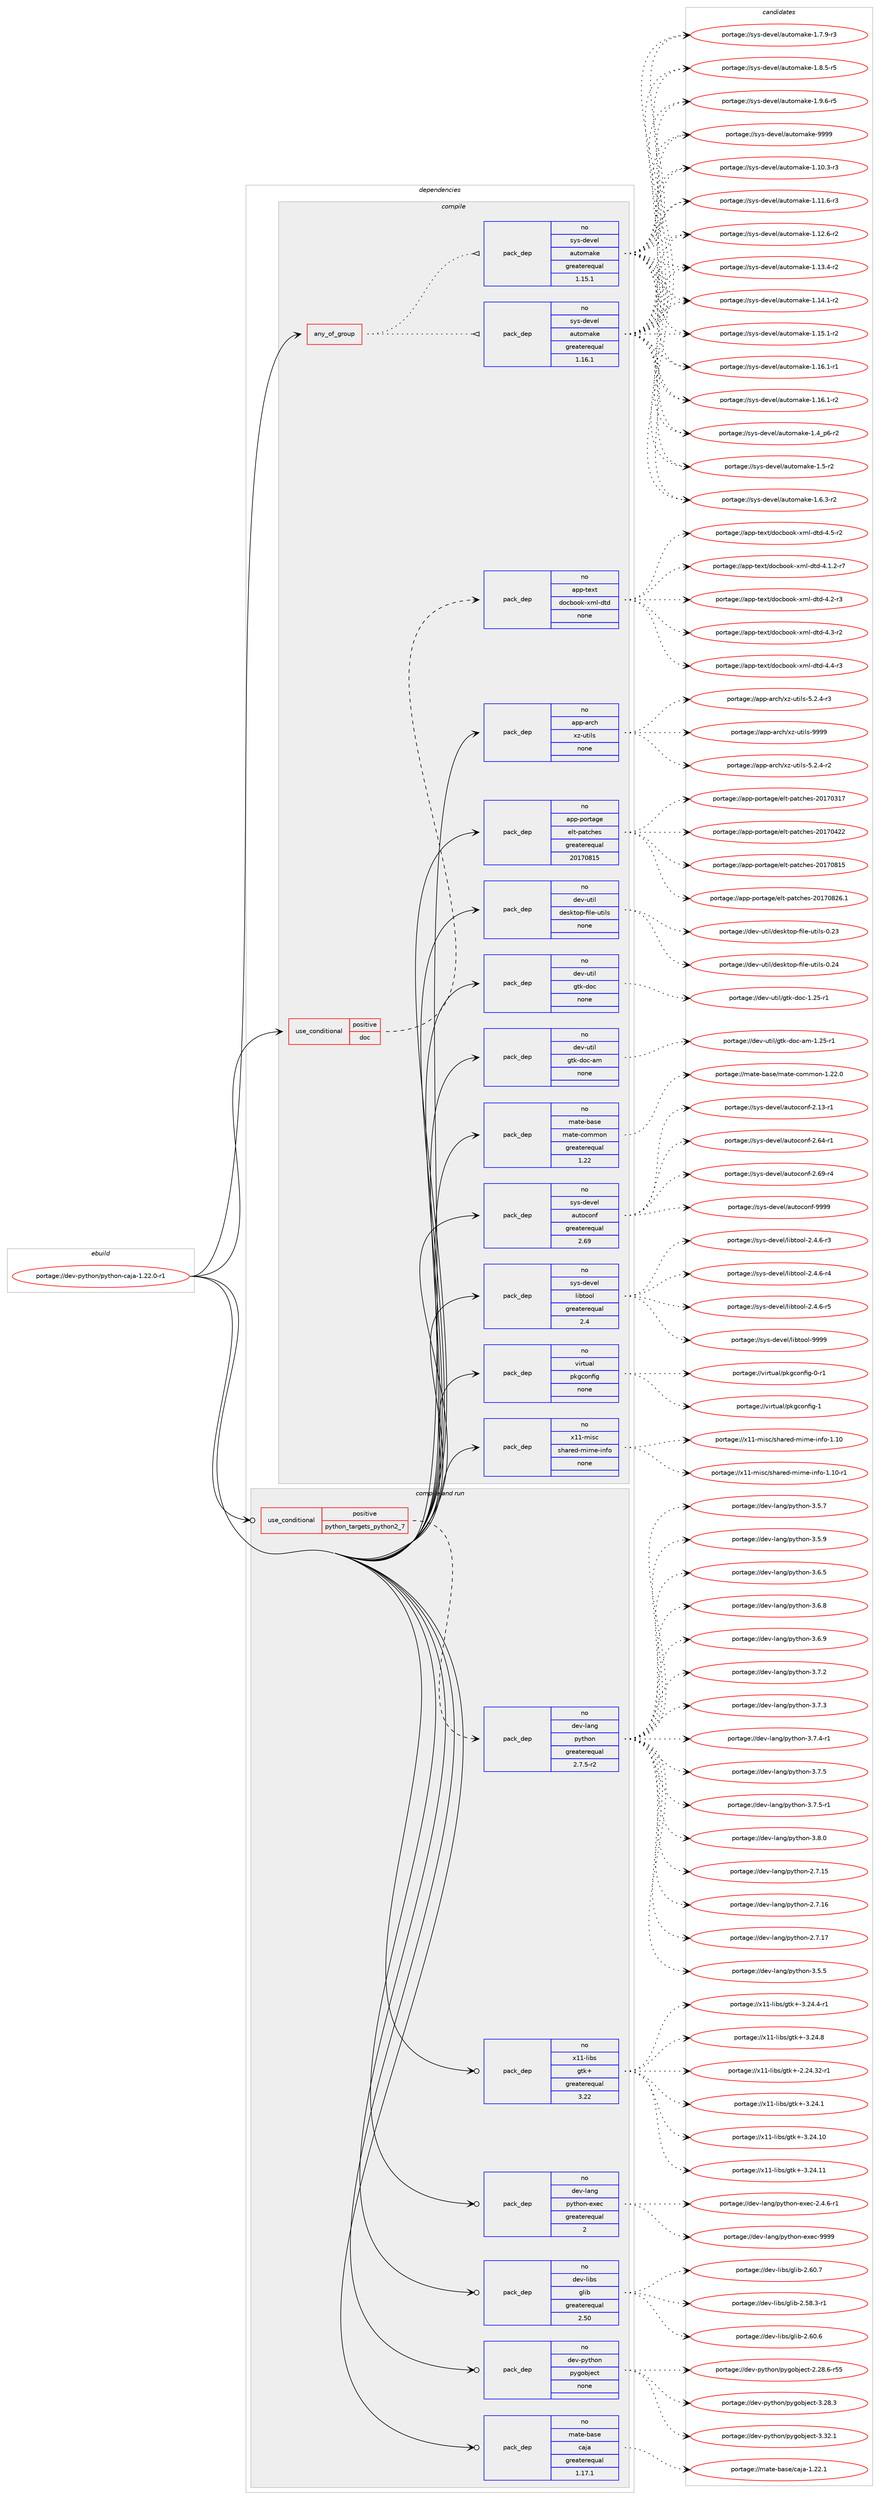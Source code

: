 digraph prolog {

# *************
# Graph options
# *************

newrank=true;
concentrate=true;
compound=true;
graph [rankdir=LR,fontname=Helvetica,fontsize=10,ranksep=1.5];#, ranksep=2.5, nodesep=0.2];
edge  [arrowhead=vee];
node  [fontname=Helvetica,fontsize=10];

# **********
# The ebuild
# **********

subgraph cluster_leftcol {
color=gray;
rank=same;
label=<<i>ebuild</i>>;
id [label="portage://dev-python/python-caja-1.22.0-r1", color=red, width=4, href="../dev-python/python-caja-1.22.0-r1.svg"];
}

# ****************
# The dependencies
# ****************

subgraph cluster_midcol {
color=gray;
label=<<i>dependencies</i>>;
subgraph cluster_compile {
fillcolor="#eeeeee";
style=filled;
label=<<i>compile</i>>;
subgraph any3318 {
dependency165356 [label=<<TABLE BORDER="0" CELLBORDER="1" CELLSPACING="0" CELLPADDING="4"><TR><TD CELLPADDING="10">any_of_group</TD></TR></TABLE>>, shape=none, color=red];subgraph pack125328 {
dependency165357 [label=<<TABLE BORDER="0" CELLBORDER="1" CELLSPACING="0" CELLPADDING="4" WIDTH="220"><TR><TD ROWSPAN="6" CELLPADDING="30">pack_dep</TD></TR><TR><TD WIDTH="110">no</TD></TR><TR><TD>sys-devel</TD></TR><TR><TD>automake</TD></TR><TR><TD>greaterequal</TD></TR><TR><TD>1.16.1</TD></TR></TABLE>>, shape=none, color=blue];
}
dependency165356:e -> dependency165357:w [weight=20,style="dotted",arrowhead="oinv"];
subgraph pack125329 {
dependency165358 [label=<<TABLE BORDER="0" CELLBORDER="1" CELLSPACING="0" CELLPADDING="4" WIDTH="220"><TR><TD ROWSPAN="6" CELLPADDING="30">pack_dep</TD></TR><TR><TD WIDTH="110">no</TD></TR><TR><TD>sys-devel</TD></TR><TR><TD>automake</TD></TR><TR><TD>greaterequal</TD></TR><TR><TD>1.15.1</TD></TR></TABLE>>, shape=none, color=blue];
}
dependency165356:e -> dependency165358:w [weight=20,style="dotted",arrowhead="oinv"];
}
id:e -> dependency165356:w [weight=20,style="solid",arrowhead="vee"];
subgraph cond36638 {
dependency165359 [label=<<TABLE BORDER="0" CELLBORDER="1" CELLSPACING="0" CELLPADDING="4"><TR><TD ROWSPAN="3" CELLPADDING="10">use_conditional</TD></TR><TR><TD>positive</TD></TR><TR><TD>doc</TD></TR></TABLE>>, shape=none, color=red];
subgraph pack125330 {
dependency165360 [label=<<TABLE BORDER="0" CELLBORDER="1" CELLSPACING="0" CELLPADDING="4" WIDTH="220"><TR><TD ROWSPAN="6" CELLPADDING="30">pack_dep</TD></TR><TR><TD WIDTH="110">no</TD></TR><TR><TD>app-text</TD></TR><TR><TD>docbook-xml-dtd</TD></TR><TR><TD>none</TD></TR><TR><TD></TD></TR></TABLE>>, shape=none, color=blue];
}
dependency165359:e -> dependency165360:w [weight=20,style="dashed",arrowhead="vee"];
}
id:e -> dependency165359:w [weight=20,style="solid",arrowhead="vee"];
subgraph pack125331 {
dependency165361 [label=<<TABLE BORDER="0" CELLBORDER="1" CELLSPACING="0" CELLPADDING="4" WIDTH="220"><TR><TD ROWSPAN="6" CELLPADDING="30">pack_dep</TD></TR><TR><TD WIDTH="110">no</TD></TR><TR><TD>app-arch</TD></TR><TR><TD>xz-utils</TD></TR><TR><TD>none</TD></TR><TR><TD></TD></TR></TABLE>>, shape=none, color=blue];
}
id:e -> dependency165361:w [weight=20,style="solid",arrowhead="vee"];
subgraph pack125332 {
dependency165362 [label=<<TABLE BORDER="0" CELLBORDER="1" CELLSPACING="0" CELLPADDING="4" WIDTH="220"><TR><TD ROWSPAN="6" CELLPADDING="30">pack_dep</TD></TR><TR><TD WIDTH="110">no</TD></TR><TR><TD>app-portage</TD></TR><TR><TD>elt-patches</TD></TR><TR><TD>greaterequal</TD></TR><TR><TD>20170815</TD></TR></TABLE>>, shape=none, color=blue];
}
id:e -> dependency165362:w [weight=20,style="solid",arrowhead="vee"];
subgraph pack125333 {
dependency165363 [label=<<TABLE BORDER="0" CELLBORDER="1" CELLSPACING="0" CELLPADDING="4" WIDTH="220"><TR><TD ROWSPAN="6" CELLPADDING="30">pack_dep</TD></TR><TR><TD WIDTH="110">no</TD></TR><TR><TD>dev-util</TD></TR><TR><TD>desktop-file-utils</TD></TR><TR><TD>none</TD></TR><TR><TD></TD></TR></TABLE>>, shape=none, color=blue];
}
id:e -> dependency165363:w [weight=20,style="solid",arrowhead="vee"];
subgraph pack125334 {
dependency165364 [label=<<TABLE BORDER="0" CELLBORDER="1" CELLSPACING="0" CELLPADDING="4" WIDTH="220"><TR><TD ROWSPAN="6" CELLPADDING="30">pack_dep</TD></TR><TR><TD WIDTH="110">no</TD></TR><TR><TD>dev-util</TD></TR><TR><TD>gtk-doc</TD></TR><TR><TD>none</TD></TR><TR><TD></TD></TR></TABLE>>, shape=none, color=blue];
}
id:e -> dependency165364:w [weight=20,style="solid",arrowhead="vee"];
subgraph pack125335 {
dependency165365 [label=<<TABLE BORDER="0" CELLBORDER="1" CELLSPACING="0" CELLPADDING="4" WIDTH="220"><TR><TD ROWSPAN="6" CELLPADDING="30">pack_dep</TD></TR><TR><TD WIDTH="110">no</TD></TR><TR><TD>dev-util</TD></TR><TR><TD>gtk-doc-am</TD></TR><TR><TD>none</TD></TR><TR><TD></TD></TR></TABLE>>, shape=none, color=blue];
}
id:e -> dependency165365:w [weight=20,style="solid",arrowhead="vee"];
subgraph pack125336 {
dependency165366 [label=<<TABLE BORDER="0" CELLBORDER="1" CELLSPACING="0" CELLPADDING="4" WIDTH="220"><TR><TD ROWSPAN="6" CELLPADDING="30">pack_dep</TD></TR><TR><TD WIDTH="110">no</TD></TR><TR><TD>mate-base</TD></TR><TR><TD>mate-common</TD></TR><TR><TD>greaterequal</TD></TR><TR><TD>1.22</TD></TR></TABLE>>, shape=none, color=blue];
}
id:e -> dependency165366:w [weight=20,style="solid",arrowhead="vee"];
subgraph pack125337 {
dependency165367 [label=<<TABLE BORDER="0" CELLBORDER="1" CELLSPACING="0" CELLPADDING="4" WIDTH="220"><TR><TD ROWSPAN="6" CELLPADDING="30">pack_dep</TD></TR><TR><TD WIDTH="110">no</TD></TR><TR><TD>sys-devel</TD></TR><TR><TD>autoconf</TD></TR><TR><TD>greaterequal</TD></TR><TR><TD>2.69</TD></TR></TABLE>>, shape=none, color=blue];
}
id:e -> dependency165367:w [weight=20,style="solid",arrowhead="vee"];
subgraph pack125338 {
dependency165368 [label=<<TABLE BORDER="0" CELLBORDER="1" CELLSPACING="0" CELLPADDING="4" WIDTH="220"><TR><TD ROWSPAN="6" CELLPADDING="30">pack_dep</TD></TR><TR><TD WIDTH="110">no</TD></TR><TR><TD>sys-devel</TD></TR><TR><TD>libtool</TD></TR><TR><TD>greaterequal</TD></TR><TR><TD>2.4</TD></TR></TABLE>>, shape=none, color=blue];
}
id:e -> dependency165368:w [weight=20,style="solid",arrowhead="vee"];
subgraph pack125339 {
dependency165369 [label=<<TABLE BORDER="0" CELLBORDER="1" CELLSPACING="0" CELLPADDING="4" WIDTH="220"><TR><TD ROWSPAN="6" CELLPADDING="30">pack_dep</TD></TR><TR><TD WIDTH="110">no</TD></TR><TR><TD>virtual</TD></TR><TR><TD>pkgconfig</TD></TR><TR><TD>none</TD></TR><TR><TD></TD></TR></TABLE>>, shape=none, color=blue];
}
id:e -> dependency165369:w [weight=20,style="solid",arrowhead="vee"];
subgraph pack125340 {
dependency165370 [label=<<TABLE BORDER="0" CELLBORDER="1" CELLSPACING="0" CELLPADDING="4" WIDTH="220"><TR><TD ROWSPAN="6" CELLPADDING="30">pack_dep</TD></TR><TR><TD WIDTH="110">no</TD></TR><TR><TD>x11-misc</TD></TR><TR><TD>shared-mime-info</TD></TR><TR><TD>none</TD></TR><TR><TD></TD></TR></TABLE>>, shape=none, color=blue];
}
id:e -> dependency165370:w [weight=20,style="solid",arrowhead="vee"];
}
subgraph cluster_compileandrun {
fillcolor="#eeeeee";
style=filled;
label=<<i>compile and run</i>>;
subgraph cond36639 {
dependency165371 [label=<<TABLE BORDER="0" CELLBORDER="1" CELLSPACING="0" CELLPADDING="4"><TR><TD ROWSPAN="3" CELLPADDING="10">use_conditional</TD></TR><TR><TD>positive</TD></TR><TR><TD>python_targets_python2_7</TD></TR></TABLE>>, shape=none, color=red];
subgraph pack125341 {
dependency165372 [label=<<TABLE BORDER="0" CELLBORDER="1" CELLSPACING="0" CELLPADDING="4" WIDTH="220"><TR><TD ROWSPAN="6" CELLPADDING="30">pack_dep</TD></TR><TR><TD WIDTH="110">no</TD></TR><TR><TD>dev-lang</TD></TR><TR><TD>python</TD></TR><TR><TD>greaterequal</TD></TR><TR><TD>2.7.5-r2</TD></TR></TABLE>>, shape=none, color=blue];
}
dependency165371:e -> dependency165372:w [weight=20,style="dashed",arrowhead="vee"];
}
id:e -> dependency165371:w [weight=20,style="solid",arrowhead="odotvee"];
subgraph pack125342 {
dependency165373 [label=<<TABLE BORDER="0" CELLBORDER="1" CELLSPACING="0" CELLPADDING="4" WIDTH="220"><TR><TD ROWSPAN="6" CELLPADDING="30">pack_dep</TD></TR><TR><TD WIDTH="110">no</TD></TR><TR><TD>dev-lang</TD></TR><TR><TD>python-exec</TD></TR><TR><TD>greaterequal</TD></TR><TR><TD>2</TD></TR></TABLE>>, shape=none, color=blue];
}
id:e -> dependency165373:w [weight=20,style="solid",arrowhead="odotvee"];
subgraph pack125343 {
dependency165374 [label=<<TABLE BORDER="0" CELLBORDER="1" CELLSPACING="0" CELLPADDING="4" WIDTH="220"><TR><TD ROWSPAN="6" CELLPADDING="30">pack_dep</TD></TR><TR><TD WIDTH="110">no</TD></TR><TR><TD>dev-libs</TD></TR><TR><TD>glib</TD></TR><TR><TD>greaterequal</TD></TR><TR><TD>2.50</TD></TR></TABLE>>, shape=none, color=blue];
}
id:e -> dependency165374:w [weight=20,style="solid",arrowhead="odotvee"];
subgraph pack125344 {
dependency165375 [label=<<TABLE BORDER="0" CELLBORDER="1" CELLSPACING="0" CELLPADDING="4" WIDTH="220"><TR><TD ROWSPAN="6" CELLPADDING="30">pack_dep</TD></TR><TR><TD WIDTH="110">no</TD></TR><TR><TD>dev-python</TD></TR><TR><TD>pygobject</TD></TR><TR><TD>none</TD></TR><TR><TD></TD></TR></TABLE>>, shape=none, color=blue];
}
id:e -> dependency165375:w [weight=20,style="solid",arrowhead="odotvee"];
subgraph pack125345 {
dependency165376 [label=<<TABLE BORDER="0" CELLBORDER="1" CELLSPACING="0" CELLPADDING="4" WIDTH="220"><TR><TD ROWSPAN="6" CELLPADDING="30">pack_dep</TD></TR><TR><TD WIDTH="110">no</TD></TR><TR><TD>mate-base</TD></TR><TR><TD>caja</TD></TR><TR><TD>greaterequal</TD></TR><TR><TD>1.17.1</TD></TR></TABLE>>, shape=none, color=blue];
}
id:e -> dependency165376:w [weight=20,style="solid",arrowhead="odotvee"];
subgraph pack125346 {
dependency165377 [label=<<TABLE BORDER="0" CELLBORDER="1" CELLSPACING="0" CELLPADDING="4" WIDTH="220"><TR><TD ROWSPAN="6" CELLPADDING="30">pack_dep</TD></TR><TR><TD WIDTH="110">no</TD></TR><TR><TD>x11-libs</TD></TR><TR><TD>gtk+</TD></TR><TR><TD>greaterequal</TD></TR><TR><TD>3.22</TD></TR></TABLE>>, shape=none, color=blue];
}
id:e -> dependency165377:w [weight=20,style="solid",arrowhead="odotvee"];
}
subgraph cluster_run {
fillcolor="#eeeeee";
style=filled;
label=<<i>run</i>>;
}
}

# **************
# The candidates
# **************

subgraph cluster_choices {
rank=same;
color=gray;
label=<<i>candidates</i>>;

subgraph choice125328 {
color=black;
nodesep=1;
choiceportage11512111545100101118101108479711711611110997107101454946494846514511451 [label="portage://sys-devel/automake-1.10.3-r3", color=red, width=4,href="../sys-devel/automake-1.10.3-r3.svg"];
choiceportage11512111545100101118101108479711711611110997107101454946494946544511451 [label="portage://sys-devel/automake-1.11.6-r3", color=red, width=4,href="../sys-devel/automake-1.11.6-r3.svg"];
choiceportage11512111545100101118101108479711711611110997107101454946495046544511450 [label="portage://sys-devel/automake-1.12.6-r2", color=red, width=4,href="../sys-devel/automake-1.12.6-r2.svg"];
choiceportage11512111545100101118101108479711711611110997107101454946495146524511450 [label="portage://sys-devel/automake-1.13.4-r2", color=red, width=4,href="../sys-devel/automake-1.13.4-r2.svg"];
choiceportage11512111545100101118101108479711711611110997107101454946495246494511450 [label="portage://sys-devel/automake-1.14.1-r2", color=red, width=4,href="../sys-devel/automake-1.14.1-r2.svg"];
choiceportage11512111545100101118101108479711711611110997107101454946495346494511450 [label="portage://sys-devel/automake-1.15.1-r2", color=red, width=4,href="../sys-devel/automake-1.15.1-r2.svg"];
choiceportage11512111545100101118101108479711711611110997107101454946495446494511449 [label="portage://sys-devel/automake-1.16.1-r1", color=red, width=4,href="../sys-devel/automake-1.16.1-r1.svg"];
choiceportage11512111545100101118101108479711711611110997107101454946495446494511450 [label="portage://sys-devel/automake-1.16.1-r2", color=red, width=4,href="../sys-devel/automake-1.16.1-r2.svg"];
choiceportage115121115451001011181011084797117116111109971071014549465295112544511450 [label="portage://sys-devel/automake-1.4_p6-r2", color=red, width=4,href="../sys-devel/automake-1.4_p6-r2.svg"];
choiceportage11512111545100101118101108479711711611110997107101454946534511450 [label="portage://sys-devel/automake-1.5-r2", color=red, width=4,href="../sys-devel/automake-1.5-r2.svg"];
choiceportage115121115451001011181011084797117116111109971071014549465446514511450 [label="portage://sys-devel/automake-1.6.3-r2", color=red, width=4,href="../sys-devel/automake-1.6.3-r2.svg"];
choiceportage115121115451001011181011084797117116111109971071014549465546574511451 [label="portage://sys-devel/automake-1.7.9-r3", color=red, width=4,href="../sys-devel/automake-1.7.9-r3.svg"];
choiceportage115121115451001011181011084797117116111109971071014549465646534511453 [label="portage://sys-devel/automake-1.8.5-r5", color=red, width=4,href="../sys-devel/automake-1.8.5-r5.svg"];
choiceportage115121115451001011181011084797117116111109971071014549465746544511453 [label="portage://sys-devel/automake-1.9.6-r5", color=red, width=4,href="../sys-devel/automake-1.9.6-r5.svg"];
choiceportage115121115451001011181011084797117116111109971071014557575757 [label="portage://sys-devel/automake-9999", color=red, width=4,href="../sys-devel/automake-9999.svg"];
dependency165357:e -> choiceportage11512111545100101118101108479711711611110997107101454946494846514511451:w [style=dotted,weight="100"];
dependency165357:e -> choiceportage11512111545100101118101108479711711611110997107101454946494946544511451:w [style=dotted,weight="100"];
dependency165357:e -> choiceportage11512111545100101118101108479711711611110997107101454946495046544511450:w [style=dotted,weight="100"];
dependency165357:e -> choiceportage11512111545100101118101108479711711611110997107101454946495146524511450:w [style=dotted,weight="100"];
dependency165357:e -> choiceportage11512111545100101118101108479711711611110997107101454946495246494511450:w [style=dotted,weight="100"];
dependency165357:e -> choiceportage11512111545100101118101108479711711611110997107101454946495346494511450:w [style=dotted,weight="100"];
dependency165357:e -> choiceportage11512111545100101118101108479711711611110997107101454946495446494511449:w [style=dotted,weight="100"];
dependency165357:e -> choiceportage11512111545100101118101108479711711611110997107101454946495446494511450:w [style=dotted,weight="100"];
dependency165357:e -> choiceportage115121115451001011181011084797117116111109971071014549465295112544511450:w [style=dotted,weight="100"];
dependency165357:e -> choiceportage11512111545100101118101108479711711611110997107101454946534511450:w [style=dotted,weight="100"];
dependency165357:e -> choiceportage115121115451001011181011084797117116111109971071014549465446514511450:w [style=dotted,weight="100"];
dependency165357:e -> choiceportage115121115451001011181011084797117116111109971071014549465546574511451:w [style=dotted,weight="100"];
dependency165357:e -> choiceportage115121115451001011181011084797117116111109971071014549465646534511453:w [style=dotted,weight="100"];
dependency165357:e -> choiceportage115121115451001011181011084797117116111109971071014549465746544511453:w [style=dotted,weight="100"];
dependency165357:e -> choiceportage115121115451001011181011084797117116111109971071014557575757:w [style=dotted,weight="100"];
}
subgraph choice125329 {
color=black;
nodesep=1;
choiceportage11512111545100101118101108479711711611110997107101454946494846514511451 [label="portage://sys-devel/automake-1.10.3-r3", color=red, width=4,href="../sys-devel/automake-1.10.3-r3.svg"];
choiceportage11512111545100101118101108479711711611110997107101454946494946544511451 [label="portage://sys-devel/automake-1.11.6-r3", color=red, width=4,href="../sys-devel/automake-1.11.6-r3.svg"];
choiceportage11512111545100101118101108479711711611110997107101454946495046544511450 [label="portage://sys-devel/automake-1.12.6-r2", color=red, width=4,href="../sys-devel/automake-1.12.6-r2.svg"];
choiceportage11512111545100101118101108479711711611110997107101454946495146524511450 [label="portage://sys-devel/automake-1.13.4-r2", color=red, width=4,href="../sys-devel/automake-1.13.4-r2.svg"];
choiceportage11512111545100101118101108479711711611110997107101454946495246494511450 [label="portage://sys-devel/automake-1.14.1-r2", color=red, width=4,href="../sys-devel/automake-1.14.1-r2.svg"];
choiceportage11512111545100101118101108479711711611110997107101454946495346494511450 [label="portage://sys-devel/automake-1.15.1-r2", color=red, width=4,href="../sys-devel/automake-1.15.1-r2.svg"];
choiceportage11512111545100101118101108479711711611110997107101454946495446494511449 [label="portage://sys-devel/automake-1.16.1-r1", color=red, width=4,href="../sys-devel/automake-1.16.1-r1.svg"];
choiceportage11512111545100101118101108479711711611110997107101454946495446494511450 [label="portage://sys-devel/automake-1.16.1-r2", color=red, width=4,href="../sys-devel/automake-1.16.1-r2.svg"];
choiceportage115121115451001011181011084797117116111109971071014549465295112544511450 [label="portage://sys-devel/automake-1.4_p6-r2", color=red, width=4,href="../sys-devel/automake-1.4_p6-r2.svg"];
choiceportage11512111545100101118101108479711711611110997107101454946534511450 [label="portage://sys-devel/automake-1.5-r2", color=red, width=4,href="../sys-devel/automake-1.5-r2.svg"];
choiceportage115121115451001011181011084797117116111109971071014549465446514511450 [label="portage://sys-devel/automake-1.6.3-r2", color=red, width=4,href="../sys-devel/automake-1.6.3-r2.svg"];
choiceportage115121115451001011181011084797117116111109971071014549465546574511451 [label="portage://sys-devel/automake-1.7.9-r3", color=red, width=4,href="../sys-devel/automake-1.7.9-r3.svg"];
choiceportage115121115451001011181011084797117116111109971071014549465646534511453 [label="portage://sys-devel/automake-1.8.5-r5", color=red, width=4,href="../sys-devel/automake-1.8.5-r5.svg"];
choiceportage115121115451001011181011084797117116111109971071014549465746544511453 [label="portage://sys-devel/automake-1.9.6-r5", color=red, width=4,href="../sys-devel/automake-1.9.6-r5.svg"];
choiceportage115121115451001011181011084797117116111109971071014557575757 [label="portage://sys-devel/automake-9999", color=red, width=4,href="../sys-devel/automake-9999.svg"];
dependency165358:e -> choiceportage11512111545100101118101108479711711611110997107101454946494846514511451:w [style=dotted,weight="100"];
dependency165358:e -> choiceportage11512111545100101118101108479711711611110997107101454946494946544511451:w [style=dotted,weight="100"];
dependency165358:e -> choiceportage11512111545100101118101108479711711611110997107101454946495046544511450:w [style=dotted,weight="100"];
dependency165358:e -> choiceportage11512111545100101118101108479711711611110997107101454946495146524511450:w [style=dotted,weight="100"];
dependency165358:e -> choiceportage11512111545100101118101108479711711611110997107101454946495246494511450:w [style=dotted,weight="100"];
dependency165358:e -> choiceportage11512111545100101118101108479711711611110997107101454946495346494511450:w [style=dotted,weight="100"];
dependency165358:e -> choiceportage11512111545100101118101108479711711611110997107101454946495446494511449:w [style=dotted,weight="100"];
dependency165358:e -> choiceportage11512111545100101118101108479711711611110997107101454946495446494511450:w [style=dotted,weight="100"];
dependency165358:e -> choiceportage115121115451001011181011084797117116111109971071014549465295112544511450:w [style=dotted,weight="100"];
dependency165358:e -> choiceportage11512111545100101118101108479711711611110997107101454946534511450:w [style=dotted,weight="100"];
dependency165358:e -> choiceportage115121115451001011181011084797117116111109971071014549465446514511450:w [style=dotted,weight="100"];
dependency165358:e -> choiceportage115121115451001011181011084797117116111109971071014549465546574511451:w [style=dotted,weight="100"];
dependency165358:e -> choiceportage115121115451001011181011084797117116111109971071014549465646534511453:w [style=dotted,weight="100"];
dependency165358:e -> choiceportage115121115451001011181011084797117116111109971071014549465746544511453:w [style=dotted,weight="100"];
dependency165358:e -> choiceportage115121115451001011181011084797117116111109971071014557575757:w [style=dotted,weight="100"];
}
subgraph choice125330 {
color=black;
nodesep=1;
choiceportage971121124511610112011647100111999811111110745120109108451001161004552464946504511455 [label="portage://app-text/docbook-xml-dtd-4.1.2-r7", color=red, width=4,href="../app-text/docbook-xml-dtd-4.1.2-r7.svg"];
choiceportage97112112451161011201164710011199981111111074512010910845100116100455246504511451 [label="portage://app-text/docbook-xml-dtd-4.2-r3", color=red, width=4,href="../app-text/docbook-xml-dtd-4.2-r3.svg"];
choiceportage97112112451161011201164710011199981111111074512010910845100116100455246514511450 [label="portage://app-text/docbook-xml-dtd-4.3-r2", color=red, width=4,href="../app-text/docbook-xml-dtd-4.3-r2.svg"];
choiceportage97112112451161011201164710011199981111111074512010910845100116100455246524511451 [label="portage://app-text/docbook-xml-dtd-4.4-r3", color=red, width=4,href="../app-text/docbook-xml-dtd-4.4-r3.svg"];
choiceportage97112112451161011201164710011199981111111074512010910845100116100455246534511450 [label="portage://app-text/docbook-xml-dtd-4.5-r2", color=red, width=4,href="../app-text/docbook-xml-dtd-4.5-r2.svg"];
dependency165360:e -> choiceportage971121124511610112011647100111999811111110745120109108451001161004552464946504511455:w [style=dotted,weight="100"];
dependency165360:e -> choiceportage97112112451161011201164710011199981111111074512010910845100116100455246504511451:w [style=dotted,weight="100"];
dependency165360:e -> choiceportage97112112451161011201164710011199981111111074512010910845100116100455246514511450:w [style=dotted,weight="100"];
dependency165360:e -> choiceportage97112112451161011201164710011199981111111074512010910845100116100455246524511451:w [style=dotted,weight="100"];
dependency165360:e -> choiceportage97112112451161011201164710011199981111111074512010910845100116100455246534511450:w [style=dotted,weight="100"];
}
subgraph choice125331 {
color=black;
nodesep=1;
choiceportage9711211245971149910447120122451171161051081154553465046524511450 [label="portage://app-arch/xz-utils-5.2.4-r2", color=red, width=4,href="../app-arch/xz-utils-5.2.4-r2.svg"];
choiceportage9711211245971149910447120122451171161051081154553465046524511451 [label="portage://app-arch/xz-utils-5.2.4-r3", color=red, width=4,href="../app-arch/xz-utils-5.2.4-r3.svg"];
choiceportage9711211245971149910447120122451171161051081154557575757 [label="portage://app-arch/xz-utils-9999", color=red, width=4,href="../app-arch/xz-utils-9999.svg"];
dependency165361:e -> choiceportage9711211245971149910447120122451171161051081154553465046524511450:w [style=dotted,weight="100"];
dependency165361:e -> choiceportage9711211245971149910447120122451171161051081154553465046524511451:w [style=dotted,weight="100"];
dependency165361:e -> choiceportage9711211245971149910447120122451171161051081154557575757:w [style=dotted,weight="100"];
}
subgraph choice125332 {
color=black;
nodesep=1;
choiceportage97112112451121111141169710310147101108116451129711699104101115455048495548514955 [label="portage://app-portage/elt-patches-20170317", color=red, width=4,href="../app-portage/elt-patches-20170317.svg"];
choiceportage97112112451121111141169710310147101108116451129711699104101115455048495548525050 [label="portage://app-portage/elt-patches-20170422", color=red, width=4,href="../app-portage/elt-patches-20170422.svg"];
choiceportage97112112451121111141169710310147101108116451129711699104101115455048495548564953 [label="portage://app-portage/elt-patches-20170815", color=red, width=4,href="../app-portage/elt-patches-20170815.svg"];
choiceportage971121124511211111411697103101471011081164511297116991041011154550484955485650544649 [label="portage://app-portage/elt-patches-20170826.1", color=red, width=4,href="../app-portage/elt-patches-20170826.1.svg"];
dependency165362:e -> choiceportage97112112451121111141169710310147101108116451129711699104101115455048495548514955:w [style=dotted,weight="100"];
dependency165362:e -> choiceportage97112112451121111141169710310147101108116451129711699104101115455048495548525050:w [style=dotted,weight="100"];
dependency165362:e -> choiceportage97112112451121111141169710310147101108116451129711699104101115455048495548564953:w [style=dotted,weight="100"];
dependency165362:e -> choiceportage971121124511211111411697103101471011081164511297116991041011154550484955485650544649:w [style=dotted,weight="100"];
}
subgraph choice125333 {
color=black;
nodesep=1;
choiceportage100101118451171161051084710010111510711611111245102105108101451171161051081154548465051 [label="portage://dev-util/desktop-file-utils-0.23", color=red, width=4,href="../dev-util/desktop-file-utils-0.23.svg"];
choiceportage100101118451171161051084710010111510711611111245102105108101451171161051081154548465052 [label="portage://dev-util/desktop-file-utils-0.24", color=red, width=4,href="../dev-util/desktop-file-utils-0.24.svg"];
dependency165363:e -> choiceportage100101118451171161051084710010111510711611111245102105108101451171161051081154548465051:w [style=dotted,weight="100"];
dependency165363:e -> choiceportage100101118451171161051084710010111510711611111245102105108101451171161051081154548465052:w [style=dotted,weight="100"];
}
subgraph choice125334 {
color=black;
nodesep=1;
choiceportage1001011184511711610510847103116107451001119945494650534511449 [label="portage://dev-util/gtk-doc-1.25-r1", color=red, width=4,href="../dev-util/gtk-doc-1.25-r1.svg"];
dependency165364:e -> choiceportage1001011184511711610510847103116107451001119945494650534511449:w [style=dotted,weight="100"];
}
subgraph choice125335 {
color=black;
nodesep=1;
choiceportage10010111845117116105108471031161074510011199459710945494650534511449 [label="portage://dev-util/gtk-doc-am-1.25-r1", color=red, width=4,href="../dev-util/gtk-doc-am-1.25-r1.svg"];
dependency165365:e -> choiceportage10010111845117116105108471031161074510011199459710945494650534511449:w [style=dotted,weight="100"];
}
subgraph choice125336 {
color=black;
nodesep=1;
choiceportage109971161014598971151014710997116101459911110910911111045494650504648 [label="portage://mate-base/mate-common-1.22.0", color=red, width=4,href="../mate-base/mate-common-1.22.0.svg"];
dependency165366:e -> choiceportage109971161014598971151014710997116101459911110910911111045494650504648:w [style=dotted,weight="100"];
}
subgraph choice125337 {
color=black;
nodesep=1;
choiceportage1151211154510010111810110847971171161119911111010245504649514511449 [label="portage://sys-devel/autoconf-2.13-r1", color=red, width=4,href="../sys-devel/autoconf-2.13-r1.svg"];
choiceportage1151211154510010111810110847971171161119911111010245504654524511449 [label="portage://sys-devel/autoconf-2.64-r1", color=red, width=4,href="../sys-devel/autoconf-2.64-r1.svg"];
choiceportage1151211154510010111810110847971171161119911111010245504654574511452 [label="portage://sys-devel/autoconf-2.69-r4", color=red, width=4,href="../sys-devel/autoconf-2.69-r4.svg"];
choiceportage115121115451001011181011084797117116111991111101024557575757 [label="portage://sys-devel/autoconf-9999", color=red, width=4,href="../sys-devel/autoconf-9999.svg"];
dependency165367:e -> choiceportage1151211154510010111810110847971171161119911111010245504649514511449:w [style=dotted,weight="100"];
dependency165367:e -> choiceportage1151211154510010111810110847971171161119911111010245504654524511449:w [style=dotted,weight="100"];
dependency165367:e -> choiceportage1151211154510010111810110847971171161119911111010245504654574511452:w [style=dotted,weight="100"];
dependency165367:e -> choiceportage115121115451001011181011084797117116111991111101024557575757:w [style=dotted,weight="100"];
}
subgraph choice125338 {
color=black;
nodesep=1;
choiceportage1151211154510010111810110847108105981161111111084550465246544511451 [label="portage://sys-devel/libtool-2.4.6-r3", color=red, width=4,href="../sys-devel/libtool-2.4.6-r3.svg"];
choiceportage1151211154510010111810110847108105981161111111084550465246544511452 [label="portage://sys-devel/libtool-2.4.6-r4", color=red, width=4,href="../sys-devel/libtool-2.4.6-r4.svg"];
choiceportage1151211154510010111810110847108105981161111111084550465246544511453 [label="portage://sys-devel/libtool-2.4.6-r5", color=red, width=4,href="../sys-devel/libtool-2.4.6-r5.svg"];
choiceportage1151211154510010111810110847108105981161111111084557575757 [label="portage://sys-devel/libtool-9999", color=red, width=4,href="../sys-devel/libtool-9999.svg"];
dependency165368:e -> choiceportage1151211154510010111810110847108105981161111111084550465246544511451:w [style=dotted,weight="100"];
dependency165368:e -> choiceportage1151211154510010111810110847108105981161111111084550465246544511452:w [style=dotted,weight="100"];
dependency165368:e -> choiceportage1151211154510010111810110847108105981161111111084550465246544511453:w [style=dotted,weight="100"];
dependency165368:e -> choiceportage1151211154510010111810110847108105981161111111084557575757:w [style=dotted,weight="100"];
}
subgraph choice125339 {
color=black;
nodesep=1;
choiceportage11810511411611797108471121071039911111010210510345484511449 [label="portage://virtual/pkgconfig-0-r1", color=red, width=4,href="../virtual/pkgconfig-0-r1.svg"];
choiceportage1181051141161179710847112107103991111101021051034549 [label="portage://virtual/pkgconfig-1", color=red, width=4,href="../virtual/pkgconfig-1.svg"];
dependency165369:e -> choiceportage11810511411611797108471121071039911111010210510345484511449:w [style=dotted,weight="100"];
dependency165369:e -> choiceportage1181051141161179710847112107103991111101021051034549:w [style=dotted,weight="100"];
}
subgraph choice125340 {
color=black;
nodesep=1;
choiceportage12049494510910511599471151049711410110045109105109101451051101021114549464948 [label="portage://x11-misc/shared-mime-info-1.10", color=red, width=4,href="../x11-misc/shared-mime-info-1.10.svg"];
choiceportage120494945109105115994711510497114101100451091051091014510511010211145494649484511449 [label="portage://x11-misc/shared-mime-info-1.10-r1", color=red, width=4,href="../x11-misc/shared-mime-info-1.10-r1.svg"];
dependency165370:e -> choiceportage12049494510910511599471151049711410110045109105109101451051101021114549464948:w [style=dotted,weight="100"];
dependency165370:e -> choiceportage120494945109105115994711510497114101100451091051091014510511010211145494649484511449:w [style=dotted,weight="100"];
}
subgraph choice125341 {
color=black;
nodesep=1;
choiceportage10010111845108971101034711212111610411111045504655464953 [label="portage://dev-lang/python-2.7.15", color=red, width=4,href="../dev-lang/python-2.7.15.svg"];
choiceportage10010111845108971101034711212111610411111045504655464954 [label="portage://dev-lang/python-2.7.16", color=red, width=4,href="../dev-lang/python-2.7.16.svg"];
choiceportage10010111845108971101034711212111610411111045504655464955 [label="portage://dev-lang/python-2.7.17", color=red, width=4,href="../dev-lang/python-2.7.17.svg"];
choiceportage100101118451089711010347112121116104111110455146534653 [label="portage://dev-lang/python-3.5.5", color=red, width=4,href="../dev-lang/python-3.5.5.svg"];
choiceportage100101118451089711010347112121116104111110455146534655 [label="portage://dev-lang/python-3.5.7", color=red, width=4,href="../dev-lang/python-3.5.7.svg"];
choiceportage100101118451089711010347112121116104111110455146534657 [label="portage://dev-lang/python-3.5.9", color=red, width=4,href="../dev-lang/python-3.5.9.svg"];
choiceportage100101118451089711010347112121116104111110455146544653 [label="portage://dev-lang/python-3.6.5", color=red, width=4,href="../dev-lang/python-3.6.5.svg"];
choiceportage100101118451089711010347112121116104111110455146544656 [label="portage://dev-lang/python-3.6.8", color=red, width=4,href="../dev-lang/python-3.6.8.svg"];
choiceportage100101118451089711010347112121116104111110455146544657 [label="portage://dev-lang/python-3.6.9", color=red, width=4,href="../dev-lang/python-3.6.9.svg"];
choiceportage100101118451089711010347112121116104111110455146554650 [label="portage://dev-lang/python-3.7.2", color=red, width=4,href="../dev-lang/python-3.7.2.svg"];
choiceportage100101118451089711010347112121116104111110455146554651 [label="portage://dev-lang/python-3.7.3", color=red, width=4,href="../dev-lang/python-3.7.3.svg"];
choiceportage1001011184510897110103471121211161041111104551465546524511449 [label="portage://dev-lang/python-3.7.4-r1", color=red, width=4,href="../dev-lang/python-3.7.4-r1.svg"];
choiceportage100101118451089711010347112121116104111110455146554653 [label="portage://dev-lang/python-3.7.5", color=red, width=4,href="../dev-lang/python-3.7.5.svg"];
choiceportage1001011184510897110103471121211161041111104551465546534511449 [label="portage://dev-lang/python-3.7.5-r1", color=red, width=4,href="../dev-lang/python-3.7.5-r1.svg"];
choiceportage100101118451089711010347112121116104111110455146564648 [label="portage://dev-lang/python-3.8.0", color=red, width=4,href="../dev-lang/python-3.8.0.svg"];
dependency165372:e -> choiceportage10010111845108971101034711212111610411111045504655464953:w [style=dotted,weight="100"];
dependency165372:e -> choiceportage10010111845108971101034711212111610411111045504655464954:w [style=dotted,weight="100"];
dependency165372:e -> choiceportage10010111845108971101034711212111610411111045504655464955:w [style=dotted,weight="100"];
dependency165372:e -> choiceportage100101118451089711010347112121116104111110455146534653:w [style=dotted,weight="100"];
dependency165372:e -> choiceportage100101118451089711010347112121116104111110455146534655:w [style=dotted,weight="100"];
dependency165372:e -> choiceportage100101118451089711010347112121116104111110455146534657:w [style=dotted,weight="100"];
dependency165372:e -> choiceportage100101118451089711010347112121116104111110455146544653:w [style=dotted,weight="100"];
dependency165372:e -> choiceportage100101118451089711010347112121116104111110455146544656:w [style=dotted,weight="100"];
dependency165372:e -> choiceportage100101118451089711010347112121116104111110455146544657:w [style=dotted,weight="100"];
dependency165372:e -> choiceportage100101118451089711010347112121116104111110455146554650:w [style=dotted,weight="100"];
dependency165372:e -> choiceportage100101118451089711010347112121116104111110455146554651:w [style=dotted,weight="100"];
dependency165372:e -> choiceportage1001011184510897110103471121211161041111104551465546524511449:w [style=dotted,weight="100"];
dependency165372:e -> choiceportage100101118451089711010347112121116104111110455146554653:w [style=dotted,weight="100"];
dependency165372:e -> choiceportage1001011184510897110103471121211161041111104551465546534511449:w [style=dotted,weight="100"];
dependency165372:e -> choiceportage100101118451089711010347112121116104111110455146564648:w [style=dotted,weight="100"];
}
subgraph choice125342 {
color=black;
nodesep=1;
choiceportage10010111845108971101034711212111610411111045101120101994550465246544511449 [label="portage://dev-lang/python-exec-2.4.6-r1", color=red, width=4,href="../dev-lang/python-exec-2.4.6-r1.svg"];
choiceportage10010111845108971101034711212111610411111045101120101994557575757 [label="portage://dev-lang/python-exec-9999", color=red, width=4,href="../dev-lang/python-exec-9999.svg"];
dependency165373:e -> choiceportage10010111845108971101034711212111610411111045101120101994550465246544511449:w [style=dotted,weight="100"];
dependency165373:e -> choiceportage10010111845108971101034711212111610411111045101120101994557575757:w [style=dotted,weight="100"];
}
subgraph choice125343 {
color=black;
nodesep=1;
choiceportage10010111845108105981154710310810598455046535646514511449 [label="portage://dev-libs/glib-2.58.3-r1", color=red, width=4,href="../dev-libs/glib-2.58.3-r1.svg"];
choiceportage1001011184510810598115471031081059845504654484654 [label="portage://dev-libs/glib-2.60.6", color=red, width=4,href="../dev-libs/glib-2.60.6.svg"];
choiceportage1001011184510810598115471031081059845504654484655 [label="portage://dev-libs/glib-2.60.7", color=red, width=4,href="../dev-libs/glib-2.60.7.svg"];
dependency165374:e -> choiceportage10010111845108105981154710310810598455046535646514511449:w [style=dotted,weight="100"];
dependency165374:e -> choiceportage1001011184510810598115471031081059845504654484654:w [style=dotted,weight="100"];
dependency165374:e -> choiceportage1001011184510810598115471031081059845504654484655:w [style=dotted,weight="100"];
}
subgraph choice125344 {
color=black;
nodesep=1;
choiceportage1001011184511212111610411111047112121103111981061019911645504650564654451145353 [label="portage://dev-python/pygobject-2.28.6-r55", color=red, width=4,href="../dev-python/pygobject-2.28.6-r55.svg"];
choiceportage1001011184511212111610411111047112121103111981061019911645514650564651 [label="portage://dev-python/pygobject-3.28.3", color=red, width=4,href="../dev-python/pygobject-3.28.3.svg"];
choiceportage1001011184511212111610411111047112121103111981061019911645514651504649 [label="portage://dev-python/pygobject-3.32.1", color=red, width=4,href="../dev-python/pygobject-3.32.1.svg"];
dependency165375:e -> choiceportage1001011184511212111610411111047112121103111981061019911645504650564654451145353:w [style=dotted,weight="100"];
dependency165375:e -> choiceportage1001011184511212111610411111047112121103111981061019911645514650564651:w [style=dotted,weight="100"];
dependency165375:e -> choiceportage1001011184511212111610411111047112121103111981061019911645514651504649:w [style=dotted,weight="100"];
}
subgraph choice125345 {
color=black;
nodesep=1;
choiceportage109971161014598971151014799971069745494650504649 [label="portage://mate-base/caja-1.22.1", color=red, width=4,href="../mate-base/caja-1.22.1.svg"];
dependency165376:e -> choiceportage109971161014598971151014799971069745494650504649:w [style=dotted,weight="100"];
}
subgraph choice125346 {
color=black;
nodesep=1;
choiceportage12049494510810598115471031161074345504650524651504511449 [label="portage://x11-libs/gtk+-2.24.32-r1", color=red, width=4,href="../x11-libs/gtk+-2.24.32-r1.svg"];
choiceportage12049494510810598115471031161074345514650524649 [label="portage://x11-libs/gtk+-3.24.1", color=red, width=4,href="../x11-libs/gtk+-3.24.1.svg"];
choiceportage1204949451081059811547103116107434551465052464948 [label="portage://x11-libs/gtk+-3.24.10", color=red, width=4,href="../x11-libs/gtk+-3.24.10.svg"];
choiceportage1204949451081059811547103116107434551465052464949 [label="portage://x11-libs/gtk+-3.24.11", color=red, width=4,href="../x11-libs/gtk+-3.24.11.svg"];
choiceportage120494945108105981154710311610743455146505246524511449 [label="portage://x11-libs/gtk+-3.24.4-r1", color=red, width=4,href="../x11-libs/gtk+-3.24.4-r1.svg"];
choiceportage12049494510810598115471031161074345514650524656 [label="portage://x11-libs/gtk+-3.24.8", color=red, width=4,href="../x11-libs/gtk+-3.24.8.svg"];
dependency165377:e -> choiceportage12049494510810598115471031161074345504650524651504511449:w [style=dotted,weight="100"];
dependency165377:e -> choiceportage12049494510810598115471031161074345514650524649:w [style=dotted,weight="100"];
dependency165377:e -> choiceportage1204949451081059811547103116107434551465052464948:w [style=dotted,weight="100"];
dependency165377:e -> choiceportage1204949451081059811547103116107434551465052464949:w [style=dotted,weight="100"];
dependency165377:e -> choiceportage120494945108105981154710311610743455146505246524511449:w [style=dotted,weight="100"];
dependency165377:e -> choiceportage12049494510810598115471031161074345514650524656:w [style=dotted,weight="100"];
}
}

}
